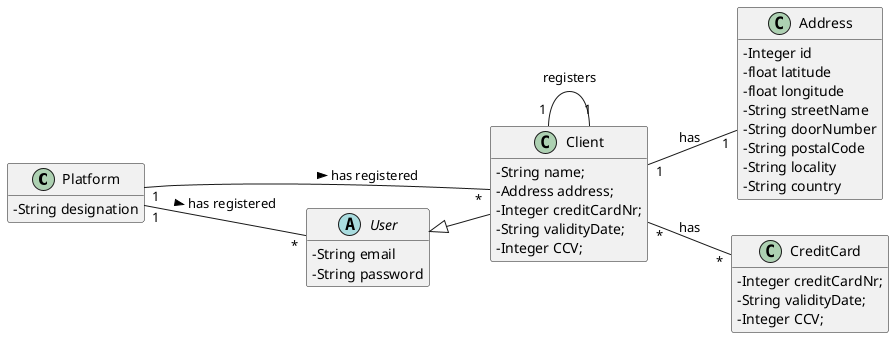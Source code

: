 @startuml
skinparam classAttributeIconSize 0
hide methods
left to right direction

class Platform {
-   String designation
}

class Client{
-String name;
-Address address;
-Integer creditCardNr;
-String validityDate;
-Integer CCV;
}

abstract class User{
-String email
-String password
}

class Address{
-Integer id
-float latitude
-float longitude
-String streetName
-String doorNumber
-String postalCode
-String locality
-String country
}

class CreditCard{
-Integer creditCardNr;
-String validityDate;
-Integer CCV;
+CreditCard(creditCardNr,validityDate,CCV)
}

class Client extends User


Client "1" -- "1" Client : registers
Client "1" -- "1" Address : has
Client "*" -- "*" CreditCard : has
Platform "1" -- "*" Client : has registered >
Platform "1" -- "*" User : has registered >
@enduml